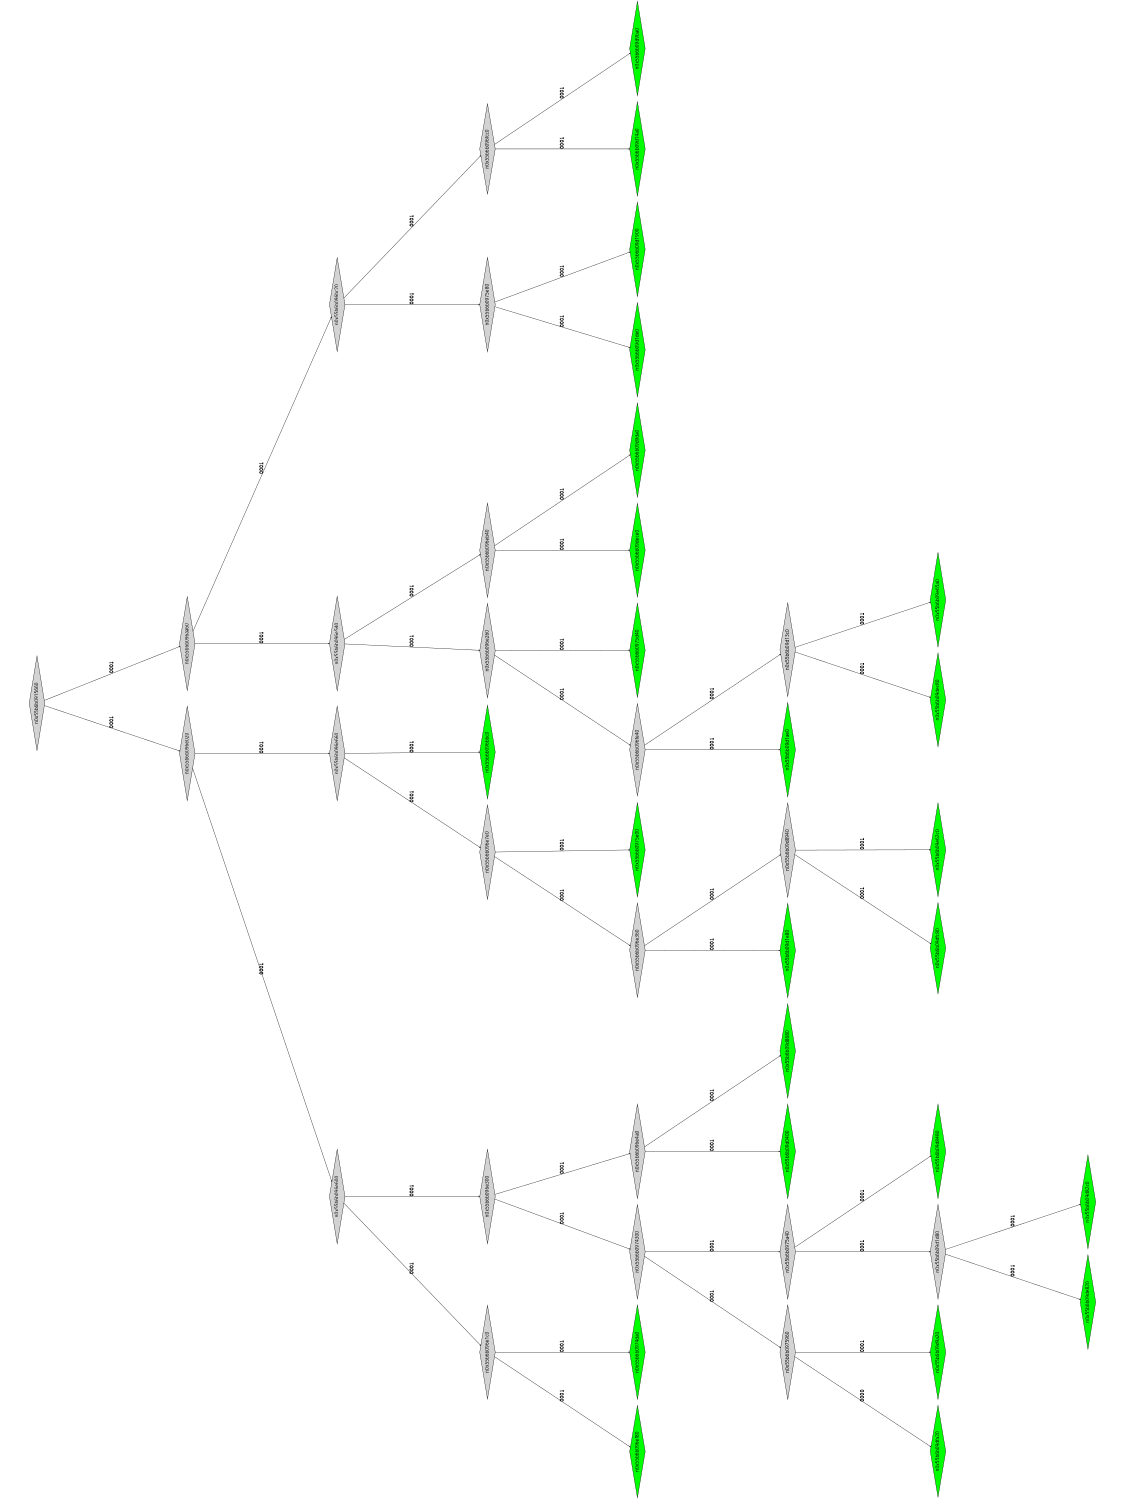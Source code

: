 digraph G {
	size="10,7.5";
	ratio=fill;
	rotate=90;
	center = "true";
	node [style="filled",width=.1,height=.1,fontname="Terminus"]
	edge [arrowsize=.3]
	n0x55b6b0915660 [shape=diamond];
	n0x55b6b0915660 -> n0x55b6b096e020 [label=0001];
	n0x55b6b0915660 -> n0x55b6b096aa60 [label=0001];
	n0x55b6b096aa60 [shape=diamond];
	n0x55b6b096aa60 -> n0x55b6b096e540 [label=0001];
	n0x55b6b096aa60 -> n0x55b6b096bc20 [label=0001];
	n0x55b6b096bc20 [shape=diamond];
	n0x55b6b096bc20 -> n0x55b6b0975e80 [label=0001];
	n0x55b6b096bc20 -> n0x55b6b096fcc0 [label=0001];
	n0x55b6b096fcc0 [shape=diamond];
	n0x55b6b096fcc0 -> n0x55b6b09d14a0 [label=0001];
	n0x55b6b096fcc0 -> n0x55b6b09d9ba0 [label=0001];
	n0x55b6b09d9ba0 [shape=diamond,fillcolor=green];
	n0x55b6b09d14a0 [shape=diamond,fillcolor=green];
	n0x55b6b0975e80 [shape=diamond];
	n0x55b6b0975e80 -> n0x55b6b09d1de0 [label=0001];
	n0x55b6b0975e80 -> n0x55b6b09d1900 [label=0001];
	n0x55b6b09d1900 [shape=diamond,fillcolor=green];
	n0x55b6b09d1de0 [shape=diamond,fillcolor=green];
	n0x55b6b096e540 [shape=diamond];
	n0x55b6b096e540 -> n0x55b6b096e260 [label=0001];
	n0x55b6b096e540 -> n0x55b6b096eb40 [label=0001];
	n0x55b6b096eb40 [shape=diamond];
	n0x55b6b096eb40 -> n0x55b6b09dece0 [label=0001];
	n0x55b6b096eb40 -> n0x55b6b09d9da0 [label=0001];
	n0x55b6b09d9da0 [shape=diamond,fillcolor=green];
	n0x55b6b09dece0 [shape=diamond,fillcolor=green];
	n0x55b6b096e260 [shape=diamond];
	n0x55b6b096e260 -> n0x55b6b096fe40 [label=0001];
	n0x55b6b096e260 -> n0x55b6b0975d40 [label=0001];
	n0x55b6b0975d40 [shape=diamond,fillcolor=green];
	n0x55b6b096fe40 [shape=diamond];
	n0x55b6b096fe40 -> n0x55b6b09d1ae0 [label=0001];
	n0x55b6b096fe40 -> n0x55b6b09d13c0 [label=0001];
	n0x55b6b09d13c0 [shape=diamond];
	n0x55b6b09d13c0 -> n0x55b6b09dec80 [label=0001];
	n0x55b6b09d13c0 -> n0x55b6b09e65a0 [label=0001];
	n0x55b6b09e65a0 [shape=diamond,fillcolor=green];
	n0x55b6b09dec80 [shape=diamond,fillcolor=green];
	n0x55b6b09d1ae0 [shape=diamond,fillcolor=green];
	n0x55b6b096e020 [shape=diamond];
	n0x55b6b096e020 -> n0x55b6b096e600 [label=0001];
	n0x55b6b096e020 -> n0x55b6b096e660 [label=0001];
	n0x55b6b096e660 [shape=diamond];
	n0x55b6b096e660 -> n0x55b6b096e7e0 [label=0001];
	n0x55b6b096e660 -> n0x55b6b096bbc0 [label=0001];
	n0x55b6b096bbc0 [shape=diamond,fillcolor=green];
	n0x55b6b096e7e0 [shape=diamond];
	n0x55b6b096e7e0 -> n0x55b6b096e360 [label=0001];
	n0x55b6b096e7e0 -> n0x55b6b0975e00 [label=0001];
	n0x55b6b0975e00 [shape=diamond,fillcolor=green];
	n0x55b6b096e360 [shape=diamond];
	n0x55b6b096e360 -> n0x55b6b09d1e80 [label=0001];
	n0x55b6b096e360 -> n0x55b6b09d8940 [label=0001];
	n0x55b6b09d8940 [shape=diamond];
	n0x55b6b09d8940 -> n0x55b6b09dfc80 [label=0001];
	n0x55b6b09d8940 -> n0x55b6b09e62c0 [label=0001];
	n0x55b6b09e62c0 [shape=diamond,fillcolor=green];
	n0x55b6b09dfc80 [shape=diamond,fillcolor=green];
	n0x55b6b09d1e80 [shape=diamond,fillcolor=green];
	n0x55b6b096e600 [shape=diamond];
	n0x55b6b096e600 -> n0x55b6b096e1c0 [label=0001];
	n0x55b6b096e600 -> n0x55b6b096e300 [label=0001];
	n0x55b6b096e300 [shape=diamond];
	n0x55b6b096e300 -> n0x55b6b0974300 [label=0001];
	n0x55b6b096e300 -> n0x55b6b096e4a0 [label=0001];
	n0x55b6b096e4a0 [shape=diamond];
	n0x55b6b096e4a0 -> n0x55b6b09d0400 [label=0001];
	n0x55b6b096e4a0 -> n0x55b6b09d8680 [label=0001];
	n0x55b6b09d8680 [shape=diamond,fillcolor=green];
	n0x55b6b09d0400 [shape=diamond,fillcolor=green];
	n0x55b6b0974300 [shape=diamond];
	n0x55b6b0974300 -> n0x55b6b0975960 [label=0001];
	n0x55b6b0974300 -> n0x55b6b0975a40 [label=0001];
	n0x55b6b0975a40 [shape=diamond];
	n0x55b6b0975a40 -> n0x55b6b09d1d80 [label=0001];
	n0x55b6b0975a40 -> n0x55b6b09d8480 [label=0001];
	n0x55b6b09d8480 [shape=diamond,fillcolor=green];
	n0x55b6b09d1d80 [shape=diamond];
	n0x55b6b09d1d80 -> n0x55b6b09de820 [label=0001];
	n0x55b6b09d1d80 -> n0x55b6b09d82c0 [label=0001];
	n0x55b6b09d82c0 [shape=diamond,fillcolor=green];
	n0x55b6b09de820 [shape=diamond,fillcolor=green];
	n0x55b6b0975960 [shape=diamond];
	n0x55b6b0975960 -> n0x55b6b09dfa20 [label=0000];
	n0x55b6b0975960 -> n0x55b6b09d9a20 [label=0001];
	n0x55b6b09d9a20 [shape=diamond,fillcolor=green];
	n0x55b6b09dfa20 [shape=diamond,fillcolor=green];
	n0x55b6b096e1c0 [shape=diamond];
	n0x55b6b096e1c0 -> n0x55b6b096ef80 [label=0001];
	n0x55b6b096e1c0 -> n0x55b6b0974da0 [label=0001];
	n0x55b6b0974da0 [shape=diamond,fillcolor=green];
	n0x55b6b096ef80 [shape=diamond,fillcolor=green];
}
